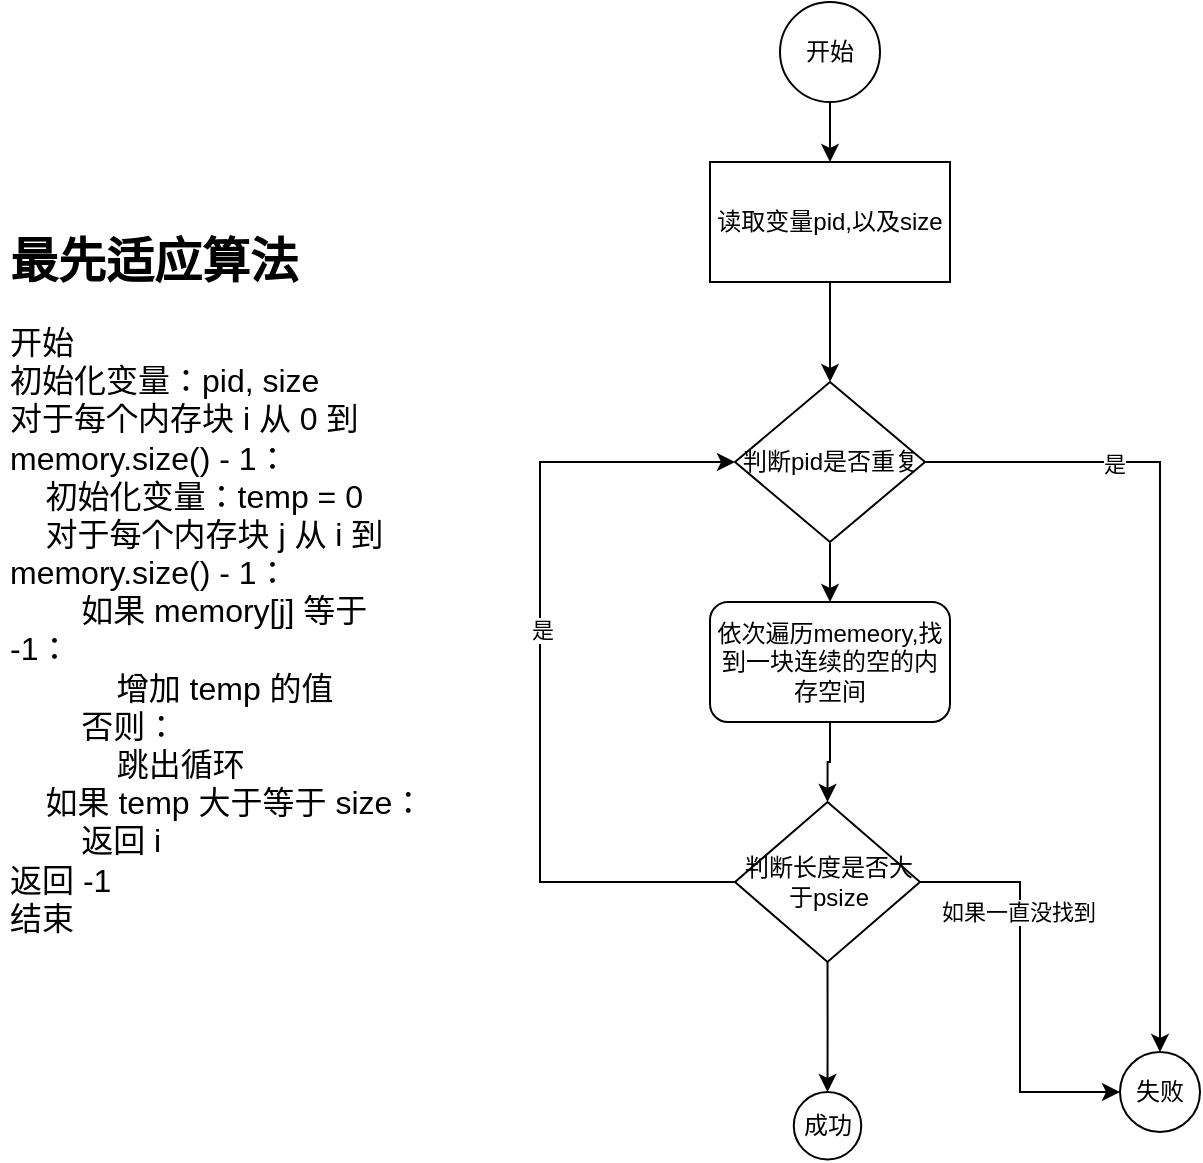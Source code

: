<mxfile version="22.1.8" type="github">
  <diagram name="第 1 页" id="kE6YA1kqH45rm807MT5q">
    <mxGraphModel dx="1235" dy="665" grid="1" gridSize="10" guides="1" tooltips="1" connect="1" arrows="1" fold="1" page="1" pageScale="1" pageWidth="827" pageHeight="1169" math="0" shadow="0">
      <root>
        <mxCell id="0" />
        <mxCell id="1" parent="0" />
        <mxCell id="1HQhPPLRjaLAviWX8HrD-12" style="edgeStyle=orthogonalEdgeStyle;rounded=0;orthogonalLoop=1;jettySize=auto;html=1;exitX=0.5;exitY=1;exitDx=0;exitDy=0;entryX=0.5;entryY=0;entryDx=0;entryDy=0;" edge="1" parent="1" source="1HQhPPLRjaLAviWX8HrD-3" target="1HQhPPLRjaLAviWX8HrD-5">
          <mxGeometry relative="1" as="geometry" />
        </mxCell>
        <mxCell id="1HQhPPLRjaLAviWX8HrD-3" value="开始" style="ellipse;whiteSpace=wrap;html=1;aspect=fixed;" vertex="1" parent="1">
          <mxGeometry x="420" y="40" width="50" height="50" as="geometry" />
        </mxCell>
        <mxCell id="1HQhPPLRjaLAviWX8HrD-14" style="edgeStyle=orthogonalEdgeStyle;rounded=0;orthogonalLoop=1;jettySize=auto;html=1;exitX=1;exitY=0.5;exitDx=0;exitDy=0;entryX=0.5;entryY=0;entryDx=0;entryDy=0;" edge="1" parent="1" source="1HQhPPLRjaLAviWX8HrD-16" target="1HQhPPLRjaLAviWX8HrD-8">
          <mxGeometry relative="1" as="geometry">
            <mxPoint x="505" y="260" as="sourcePoint" />
          </mxGeometry>
        </mxCell>
        <mxCell id="1HQhPPLRjaLAviWX8HrD-15" value="是" style="edgeLabel;html=1;align=center;verticalAlign=middle;resizable=0;points=[];" vertex="1" connectable="0" parent="1HQhPPLRjaLAviWX8HrD-14">
          <mxGeometry x="-0.542" y="-1" relative="1" as="geometry">
            <mxPoint as="offset" />
          </mxGeometry>
        </mxCell>
        <mxCell id="1HQhPPLRjaLAviWX8HrD-13" style="edgeStyle=orthogonalEdgeStyle;rounded=0;orthogonalLoop=1;jettySize=auto;html=1;exitX=0.5;exitY=1;exitDx=0;exitDy=0;entryX=0.5;entryY=0;entryDx=0;entryDy=0;" edge="1" parent="1" source="1HQhPPLRjaLAviWX8HrD-5">
          <mxGeometry relative="1" as="geometry">
            <mxPoint x="445" y="230" as="targetPoint" />
          </mxGeometry>
        </mxCell>
        <mxCell id="1HQhPPLRjaLAviWX8HrD-5" value="读取变量pid,以及size" style="rounded=0;whiteSpace=wrap;html=1;" vertex="1" parent="1">
          <mxGeometry x="385" y="120" width="120" height="60" as="geometry" />
        </mxCell>
        <mxCell id="1HQhPPLRjaLAviWX8HrD-8" value="失败" style="ellipse;whiteSpace=wrap;html=1;aspect=fixed;" vertex="1" parent="1">
          <mxGeometry x="590" y="565" width="40" height="40" as="geometry" />
        </mxCell>
        <mxCell id="1HQhPPLRjaLAviWX8HrD-18" style="edgeStyle=orthogonalEdgeStyle;rounded=0;orthogonalLoop=1;jettySize=auto;html=1;exitX=0.5;exitY=1;exitDx=0;exitDy=0;entryX=0.5;entryY=0;entryDx=0;entryDy=0;" edge="1" parent="1" source="1HQhPPLRjaLAviWX8HrD-16" target="1HQhPPLRjaLAviWX8HrD-17">
          <mxGeometry relative="1" as="geometry" />
        </mxCell>
        <mxCell id="1HQhPPLRjaLAviWX8HrD-16" value="判断pid是否重复" style="rhombus;whiteSpace=wrap;html=1;" vertex="1" parent="1">
          <mxGeometry x="397.5" y="230" width="95" height="80" as="geometry" />
        </mxCell>
        <mxCell id="1HQhPPLRjaLAviWX8HrD-23" style="edgeStyle=orthogonalEdgeStyle;rounded=0;orthogonalLoop=1;jettySize=auto;html=1;exitX=0.5;exitY=1;exitDx=0;exitDy=0;entryX=0.5;entryY=0;entryDx=0;entryDy=0;" edge="1" parent="1" source="1HQhPPLRjaLAviWX8HrD-17" target="1HQhPPLRjaLAviWX8HrD-19">
          <mxGeometry relative="1" as="geometry" />
        </mxCell>
        <mxCell id="1HQhPPLRjaLAviWX8HrD-17" value="依次遍历memeory,找到一块连续的空的内存空间" style="rounded=1;whiteSpace=wrap;html=1;" vertex="1" parent="1">
          <mxGeometry x="385" y="340" width="120" height="60" as="geometry" />
        </mxCell>
        <mxCell id="1HQhPPLRjaLAviWX8HrD-20" style="edgeStyle=orthogonalEdgeStyle;rounded=0;orthogonalLoop=1;jettySize=auto;html=1;exitX=0;exitY=0.5;exitDx=0;exitDy=0;entryX=0;entryY=0.5;entryDx=0;entryDy=0;" edge="1" parent="1" source="1HQhPPLRjaLAviWX8HrD-19" target="1HQhPPLRjaLAviWX8HrD-16">
          <mxGeometry relative="1" as="geometry">
            <Array as="points">
              <mxPoint x="300" y="480" />
              <mxPoint x="300" y="270" />
            </Array>
          </mxGeometry>
        </mxCell>
        <mxCell id="1HQhPPLRjaLAviWX8HrD-22" value="是" style="edgeLabel;html=1;align=center;verticalAlign=middle;resizable=0;points=[];" vertex="1" connectable="0" parent="1HQhPPLRjaLAviWX8HrD-20">
          <mxGeometry x="0.104" y="-1" relative="1" as="geometry">
            <mxPoint as="offset" />
          </mxGeometry>
        </mxCell>
        <mxCell id="1HQhPPLRjaLAviWX8HrD-24" style="edgeStyle=orthogonalEdgeStyle;rounded=0;orthogonalLoop=1;jettySize=auto;html=1;exitX=0.5;exitY=1;exitDx=0;exitDy=0;" edge="1" parent="1" source="1HQhPPLRjaLAviWX8HrD-19" target="1HQhPPLRjaLAviWX8HrD-25">
          <mxGeometry relative="1" as="geometry">
            <mxPoint x="444" y="580" as="targetPoint" />
          </mxGeometry>
        </mxCell>
        <mxCell id="1HQhPPLRjaLAviWX8HrD-26" style="edgeStyle=orthogonalEdgeStyle;rounded=0;orthogonalLoop=1;jettySize=auto;html=1;exitX=1;exitY=0.5;exitDx=0;exitDy=0;entryX=0;entryY=0.5;entryDx=0;entryDy=0;" edge="1" parent="1" source="1HQhPPLRjaLAviWX8HrD-19" target="1HQhPPLRjaLAviWX8HrD-8">
          <mxGeometry relative="1" as="geometry" />
        </mxCell>
        <mxCell id="1HQhPPLRjaLAviWX8HrD-27" value="如果一直没找到" style="edgeLabel;html=1;align=center;verticalAlign=middle;resizable=0;points=[];" vertex="1" connectable="0" parent="1HQhPPLRjaLAviWX8HrD-26">
          <mxGeometry x="-0.366" y="-1" relative="1" as="geometry">
            <mxPoint as="offset" />
          </mxGeometry>
        </mxCell>
        <mxCell id="1HQhPPLRjaLAviWX8HrD-19" value="判断长度是否大于psize" style="rhombus;whiteSpace=wrap;html=1;" vertex="1" parent="1">
          <mxGeometry x="397.5" y="440" width="92.5" height="80" as="geometry" />
        </mxCell>
        <mxCell id="1HQhPPLRjaLAviWX8HrD-25" value="成功" style="ellipse;whiteSpace=wrap;html=1;aspect=fixed;" vertex="1" parent="1">
          <mxGeometry x="426.88" y="585" width="33.75" height="33.75" as="geometry" />
        </mxCell>
        <mxCell id="1HQhPPLRjaLAviWX8HrD-28" value="&lt;h1&gt;最先适应算法&lt;/h1&gt;&lt;div style=&quot;font-size: 16px;&quot;&gt;&lt;div style=&quot;&quot;&gt;&lt;font style=&quot;font-size: 16px;&quot;&gt;开始&lt;/font&gt;&lt;/div&gt;&lt;div style=&quot;&quot;&gt;&lt;font style=&quot;font-size: 16px;&quot;&gt;初始化变量：pid, size&lt;/font&gt;&lt;/div&gt;&lt;div style=&quot;&quot;&gt;&lt;font style=&quot;font-size: 16px;&quot;&gt;对于每个内存块 i 从 0 到 memory.size() - 1：&lt;/font&gt;&lt;/div&gt;&lt;div style=&quot;&quot;&gt;&lt;font style=&quot;font-size: 16px;&quot;&gt;&amp;nbsp; &amp;nbsp; 初始化变量：temp = 0&lt;/font&gt;&lt;/div&gt;&lt;div style=&quot;&quot;&gt;&lt;font style=&quot;font-size: 16px;&quot;&gt;&amp;nbsp; &amp;nbsp; 对于每个内存块 j 从 i 到 memory.size() - 1：&lt;/font&gt;&lt;/div&gt;&lt;div style=&quot;&quot;&gt;&lt;font style=&quot;font-size: 16px;&quot;&gt;&amp;nbsp; &amp;nbsp; &amp;nbsp; &amp;nbsp; 如果 memory[j] 等于 -1：&lt;/font&gt;&lt;/div&gt;&lt;div style=&quot;&quot;&gt;&lt;font style=&quot;font-size: 16px;&quot;&gt;&amp;nbsp; &amp;nbsp; &amp;nbsp; &amp;nbsp; &amp;nbsp; &amp;nbsp; 增加 temp 的值&lt;/font&gt;&lt;/div&gt;&lt;div style=&quot;&quot;&gt;&lt;font style=&quot;font-size: 16px;&quot;&gt;&amp;nbsp; &amp;nbsp; &amp;nbsp; &amp;nbsp; 否则：&lt;/font&gt;&lt;/div&gt;&lt;div style=&quot;&quot;&gt;&lt;font style=&quot;font-size: 16px;&quot;&gt;&amp;nbsp; &amp;nbsp; &amp;nbsp; &amp;nbsp; &amp;nbsp; &amp;nbsp; 跳出循环&lt;/font&gt;&lt;/div&gt;&lt;div style=&quot;&quot;&gt;&lt;font style=&quot;font-size: 16px;&quot;&gt;&amp;nbsp; &amp;nbsp; 如果 temp 大于等于 size：&lt;/font&gt;&lt;/div&gt;&lt;div style=&quot;&quot;&gt;&lt;font style=&quot;font-size: 16px;&quot;&gt;&amp;nbsp; &amp;nbsp; &amp;nbsp; &amp;nbsp; 返回 i&lt;/font&gt;&lt;/div&gt;&lt;div style=&quot;&quot;&gt;&lt;font style=&quot;font-size: 16px;&quot;&gt;返回 -1&lt;/font&gt;&lt;/div&gt;&lt;div style=&quot;&quot;&gt;&lt;font style=&quot;font-size: 16px;&quot;&gt;结束&lt;/font&gt;&lt;/div&gt;&lt;/div&gt;&lt;div style=&quot;font-size: 16px;&quot;&gt;&lt;br&gt;&lt;/div&gt;" style="text;html=1;strokeColor=none;fillColor=none;spacing=5;spacingTop=-20;whiteSpace=wrap;overflow=hidden;rounded=0;" vertex="1" parent="1">
          <mxGeometry x="30" y="150" width="220" height="390" as="geometry" />
        </mxCell>
      </root>
    </mxGraphModel>
  </diagram>
</mxfile>

